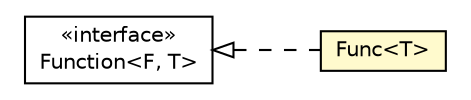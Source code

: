 #!/usr/local/bin/dot
#
# Class diagram 
# Generated by UMLGraph version R5_6-24-gf6e263 (http://www.umlgraph.org/)
#

digraph G {
	edge [fontname="Helvetica",fontsize=10,labelfontname="Helvetica",labelfontsize=10];
	node [fontname="Helvetica",fontsize=10,shape=plaintext];
	nodesep=0.25;
	ranksep=0.5;
	rankdir=LR;
	// com.gwtplatform.carstore.server.dao.objectify.Deref.Func<T>
	c159978 [label=<<table title="com.gwtplatform.carstore.server.dao.objectify.Deref.Func" border="0" cellborder="1" cellspacing="0" cellpadding="2" port="p" bgcolor="lemonChiffon" href="./Deref.Func.html">
		<tr><td><table border="0" cellspacing="0" cellpadding="1">
<tr><td align="center" balign="center"> Func&lt;T&gt; </td></tr>
		</table></td></tr>
		</table>>, URL="./Deref.Func.html", fontname="Helvetica", fontcolor="black", fontsize=10.0];
	//com.gwtplatform.carstore.server.dao.objectify.Deref.Func<T> implements com.google.common.base.Function<F, T>
	c160187:p -> c159978:p [dir=back,arrowtail=empty,style=dashed];
	// com.google.common.base.Function<F, T>
	c160187 [label=<<table title="com.google.common.base.Function" border="0" cellborder="1" cellspacing="0" cellpadding="2" port="p" href="http://docs.guava-libraries.googlecode.com/git/javadoc/com/google/common/base/Function.html">
		<tr><td><table border="0" cellspacing="0" cellpadding="1">
<tr><td align="center" balign="center"> &#171;interface&#187; </td></tr>
<tr><td align="center" balign="center"> Function&lt;F, T&gt; </td></tr>
		</table></td></tr>
		</table>>, URL="http://docs.guava-libraries.googlecode.com/git/javadoc/com/google/common/base/Function.html", fontname="Helvetica", fontcolor="black", fontsize=10.0];
}

